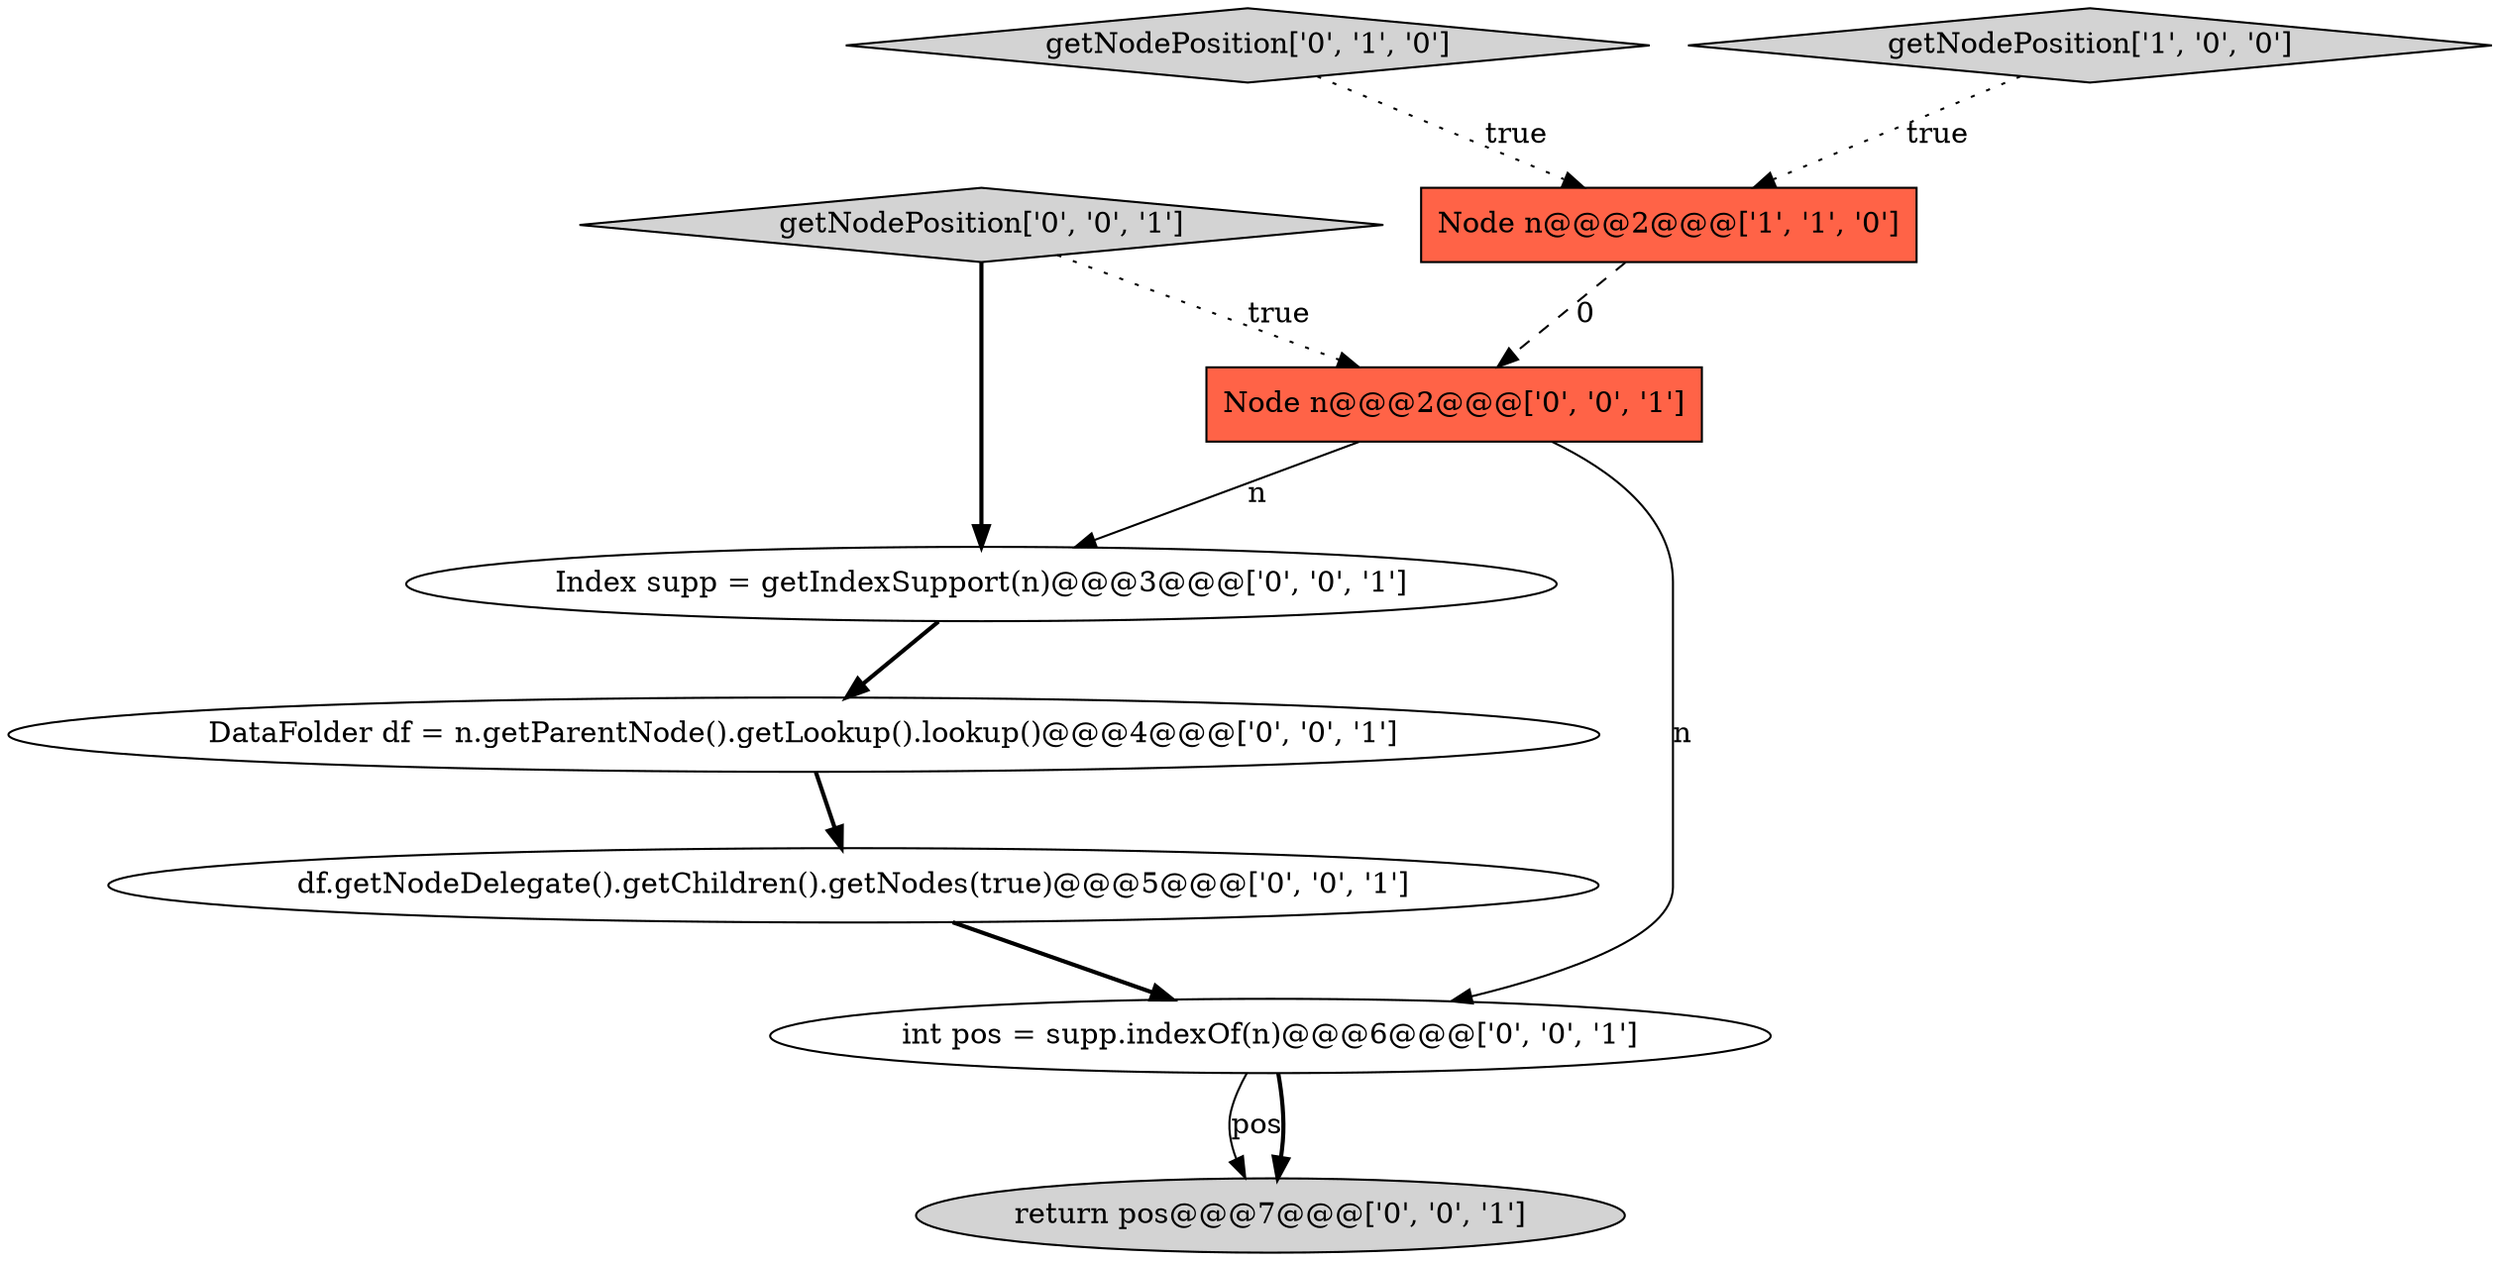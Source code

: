 digraph {
5 [style = filled, label = "int pos = supp.indexOf(n)@@@6@@@['0', '0', '1']", fillcolor = white, shape = ellipse image = "AAA0AAABBB3BBB"];
4 [style = filled, label = "getNodePosition['0', '0', '1']", fillcolor = lightgray, shape = diamond image = "AAA0AAABBB3BBB"];
7 [style = filled, label = "return pos@@@7@@@['0', '0', '1']", fillcolor = lightgray, shape = ellipse image = "AAA0AAABBB3BBB"];
8 [style = filled, label = "Index supp = getIndexSupport(n)@@@3@@@['0', '0', '1']", fillcolor = white, shape = ellipse image = "AAA0AAABBB3BBB"];
2 [style = filled, label = "getNodePosition['0', '1', '0']", fillcolor = lightgray, shape = diamond image = "AAA0AAABBB2BBB"];
3 [style = filled, label = "DataFolder df = n.getParentNode().getLookup().lookup()@@@4@@@['0', '0', '1']", fillcolor = white, shape = ellipse image = "AAA0AAABBB3BBB"];
6 [style = filled, label = "Node n@@@2@@@['0', '0', '1']", fillcolor = tomato, shape = box image = "AAA0AAABBB3BBB"];
1 [style = filled, label = "Node n@@@2@@@['1', '1', '0']", fillcolor = tomato, shape = box image = "AAA0AAABBB1BBB"];
9 [style = filled, label = "df.getNodeDelegate().getChildren().getNodes(true)@@@5@@@['0', '0', '1']", fillcolor = white, shape = ellipse image = "AAA0AAABBB3BBB"];
0 [style = filled, label = "getNodePosition['1', '0', '0']", fillcolor = lightgray, shape = diamond image = "AAA0AAABBB1BBB"];
6->5 [style = solid, label="n"];
2->1 [style = dotted, label="true"];
6->8 [style = solid, label="n"];
1->6 [style = dashed, label="0"];
0->1 [style = dotted, label="true"];
5->7 [style = solid, label="pos"];
4->8 [style = bold, label=""];
4->6 [style = dotted, label="true"];
9->5 [style = bold, label=""];
3->9 [style = bold, label=""];
5->7 [style = bold, label=""];
8->3 [style = bold, label=""];
}
